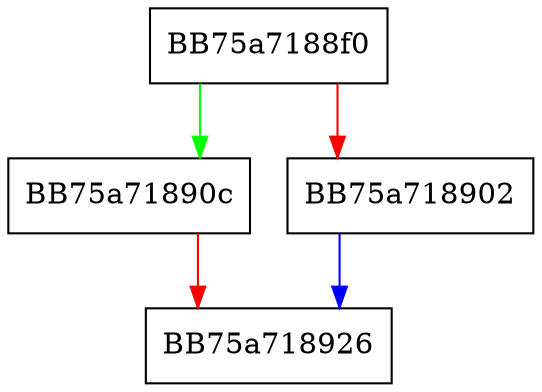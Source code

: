 digraph GetFile {
  node [shape="box"];
  graph [splines=ortho];
  BB75a7188f0 -> BB75a71890c [color="green"];
  BB75a7188f0 -> BB75a718902 [color="red"];
  BB75a718902 -> BB75a718926 [color="blue"];
  BB75a71890c -> BB75a718926 [color="red"];
}